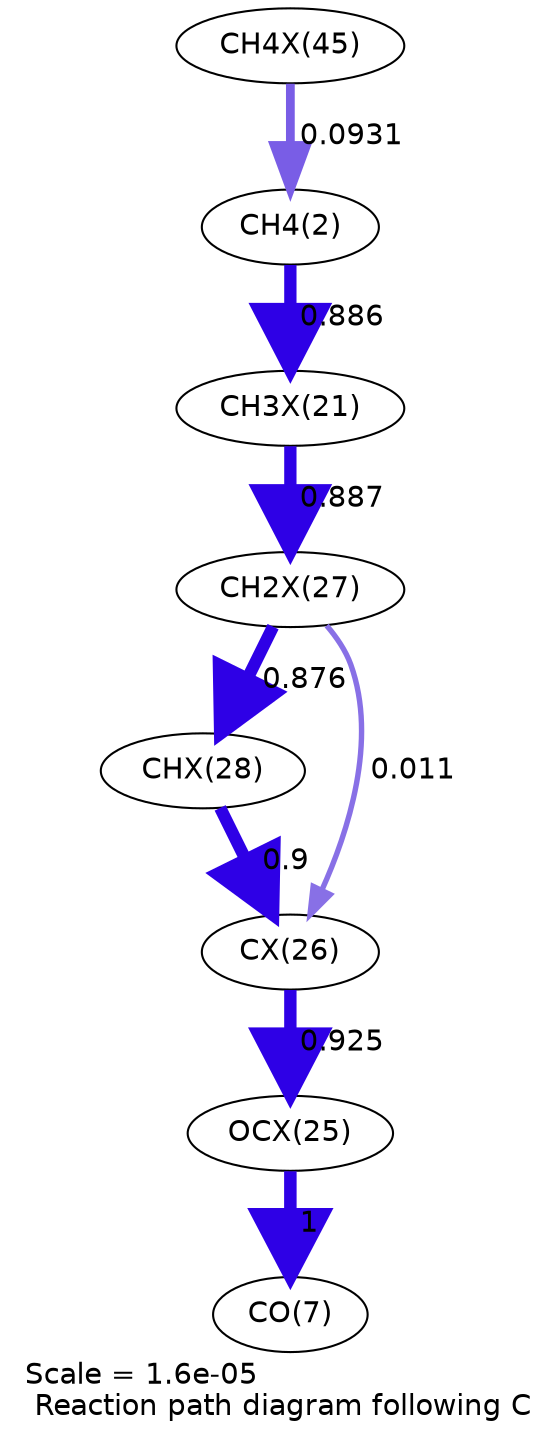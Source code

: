 digraph reaction_paths {
center=1;
s36 -> s4[fontname="Helvetica", penwidth=4.21, arrowsize=2.1, color="0.7, 0.593, 0.9"
, label=" 0.0931"];
s4 -> s28[fontname="Helvetica", penwidth=5.91, arrowsize=2.95, color="0.7, 1.39, 0.9"
, label=" 0.886"];
s28 -> s34[fontname="Helvetica", penwidth=5.91, arrowsize=2.95, color="0.7, 1.39, 0.9"
, label=" 0.887"];
s34 -> s35[fontname="Helvetica", penwidth=5.9, arrowsize=2.95, color="0.7, 1.38, 0.9"
, label=" 0.876"];
s34 -> s33[fontname="Helvetica", penwidth=2.6, arrowsize=1.3, color="0.7, 0.511, 0.9"
, label=" 0.011"];
s35 -> s33[fontname="Helvetica", penwidth=5.92, arrowsize=2.96, color="0.7, 1.4, 0.9"
, label=" 0.9"];
s33 -> s32[fontname="Helvetica", penwidth=5.94, arrowsize=2.97, color="0.7, 1.42, 0.9"
, label=" 0.925"];
s32 -> s9[fontname="Helvetica", penwidth=6, arrowsize=3, color="0.7, 1.5, 0.9"
, label=" 1"];
s4 [ fontname="Helvetica", label="CH4(2)"];
s9 [ fontname="Helvetica", label="CO(7)"];
s28 [ fontname="Helvetica", label="CH3X(21)"];
s32 [ fontname="Helvetica", label="OCX(25)"];
s33 [ fontname="Helvetica", label="CX(26)"];
s34 [ fontname="Helvetica", label="CH2X(27)"];
s35 [ fontname="Helvetica", label="CHX(28)"];
s36 [ fontname="Helvetica", label="CH4X(45)"];
 label = "Scale = 1.6e-05\l Reaction path diagram following C";
 fontname = "Helvetica";
}
